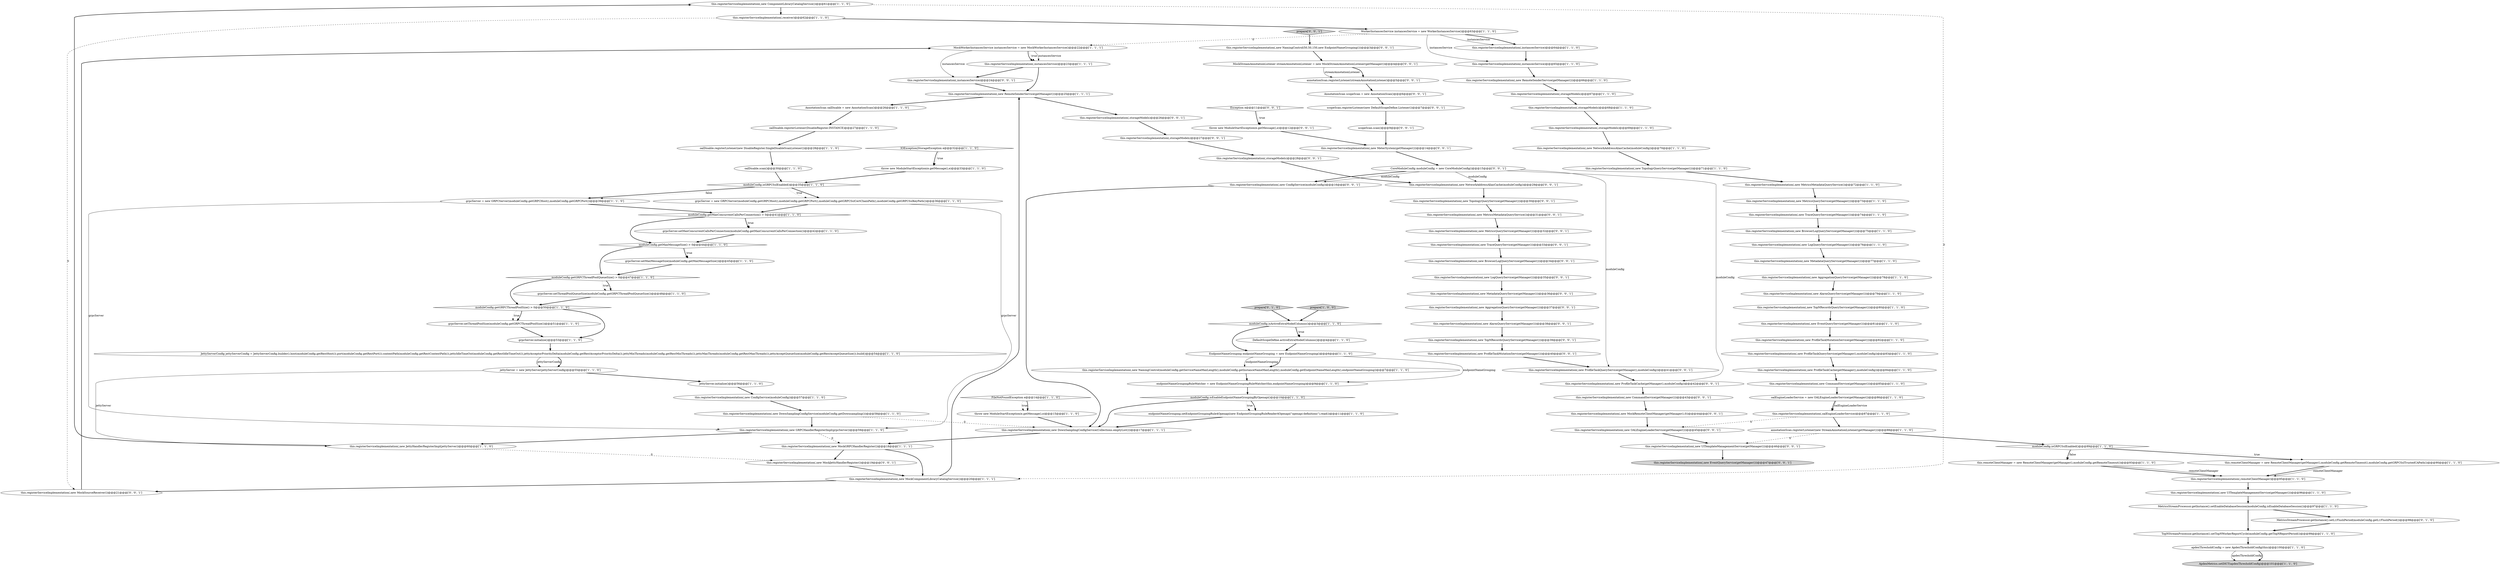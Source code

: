 digraph {
2 [style = filled, label = "this.registerServiceImplementation(,new ComponentLibraryCatalogService())@@@61@@@['1', '1', '0']", fillcolor = white, shape = ellipse image = "AAA0AAABBB1BBB"];
68 [style = filled, label = "annotationScan.registerListener(new StreamAnnotationListener(getManager()))@@@88@@@['1', '1', '0']", fillcolor = white, shape = ellipse image = "AAA0AAABBB1BBB"];
93 [style = filled, label = "this.registerServiceImplementation(,new MetadataQueryService(getManager()))@@@36@@@['0', '0', '1']", fillcolor = white, shape = ellipse image = "AAA0AAABBB3BBB"];
32 [style = filled, label = "moduleConfig.isEnableEndpointNameGroupingByOpenapi()@@@10@@@['1', '1', '0']", fillcolor = white, shape = diamond image = "AAA0AAABBB1BBB"];
34 [style = filled, label = "IOException|StorageException e@@@32@@@['1', '1', '0']", fillcolor = white, shape = diamond image = "AAA0AAABBB1BBB"];
11 [style = filled, label = "this.registerServiceImplementation(,new RemoteSenderService(getManager()))@@@25@@@['1', '1', '1']", fillcolor = white, shape = ellipse image = "AAA0AAABBB1BBB"];
94 [style = filled, label = "this.registerServiceImplementation(,new ProfileTaskQueryService(getManager(),moduleConfig))@@@41@@@['0', '0', '1']", fillcolor = white, shape = ellipse image = "AAA0AAABBB3BBB"];
111 [style = filled, label = "this.registerServiceImplementation(,new NetworkAddressAliasCache(moduleConfig))@@@29@@@['0', '0', '1']", fillcolor = white, shape = ellipse image = "AAA0AAABBB3BBB"];
8 [style = filled, label = "apdexThresholdConfig = new ApdexThresholdConfig(this)@@@100@@@['1', '1', '0']", fillcolor = white, shape = ellipse image = "AAA0AAABBB1BBB"];
73 [style = filled, label = "this.registerServiceImplementation(,new UITemplateManagementService(getManager()))@@@96@@@['1', '1', '0']", fillcolor = white, shape = ellipse image = "AAA0AAABBB1BBB"];
52 [style = filled, label = "oalEngineLoaderService = new OALEngineLoaderService(getManager())@@@86@@@['1', '1', '0']", fillcolor = white, shape = ellipse image = "AAA0AAABBB1BBB"];
43 [style = filled, label = "this.registerServiceImplementation(,new ConfigService(moduleConfig))@@@57@@@['1', '1', '0']", fillcolor = white, shape = ellipse image = "AAA0AAABBB1BBB"];
9 [style = filled, label = "moduleConfig.isGRPCSslEnabled()@@@89@@@['1', '1', '0']", fillcolor = white, shape = diamond image = "AAA0AAABBB1BBB"];
15 [style = filled, label = "this.registerServiceImplementation(,new JettyHandlerRegisterImpl(jettyServer))@@@60@@@['1', '1', '0']", fillcolor = white, shape = ellipse image = "AAA0AAABBB1BBB"];
13 [style = filled, label = "this.registerServiceImplementation(,new TopNRecordsQueryService(getManager()))@@@80@@@['1', '1', '0']", fillcolor = white, shape = ellipse image = "AAA0AAABBB1BBB"];
65 [style = filled, label = "prepare['1', '0', '0']", fillcolor = lightgray, shape = diamond image = "AAA0AAABBB1BBB"];
104 [style = filled, label = "this.registerServiceImplementation(,new TopologyQueryService(getManager()))@@@30@@@['0', '0', '1']", fillcolor = white, shape = ellipse image = "AAA0AAABBB3BBB"];
106 [style = filled, label = "this.registerServiceImplementation(,new MetricsMetadataQueryService())@@@31@@@['0', '0', '1']", fillcolor = white, shape = ellipse image = "AAA0AAABBB3BBB"];
115 [style = filled, label = "prepare['0', '0', '1']", fillcolor = lightgray, shape = diamond image = "AAA0AAABBB3BBB"];
36 [style = filled, label = "this.registerServiceImplementation(,new NetworkAddressAliasCache(moduleConfig))@@@70@@@['1', '1', '0']", fillcolor = white, shape = ellipse image = "AAA0AAABBB1BBB"];
30 [style = filled, label = "MetricsStreamProcessor.getInstance().setEnableDatabaseSession(moduleConfig.isEnableDatabaseSession())@@@97@@@['1', '1', '0']", fillcolor = white, shape = ellipse image = "AAA0AAABBB1BBB"];
46 [style = filled, label = "moduleConfig.getGRPCThreadPoolSize() > 0@@@50@@@['1', '1', '0']", fillcolor = white, shape = diamond image = "AAA0AAABBB1BBB"];
75 [style = filled, label = "endpointNameGrouping.setEndpointGroupingRule4Openapi(new EndpointGroupingRuleReader4Openapi(\"openapi-definitions\").read())@@@11@@@['1', '1', '0']", fillcolor = white, shape = ellipse image = "AAA0AAABBB1BBB"];
24 [style = filled, label = "WorkerInstancesService instancesService = new WorkerInstancesService()@@@63@@@['1', '1', '0']", fillcolor = white, shape = ellipse image = "AAA0AAABBB1BBB"];
108 [style = filled, label = "AnnotationScan scopeScan = new AnnotationScan()@@@6@@@['0', '0', '1']", fillcolor = white, shape = ellipse image = "AAA0AAABBB3BBB"];
31 [style = filled, label = "this.registerServiceImplementation(,storageModels)@@@69@@@['1', '1', '0']", fillcolor = white, shape = ellipse image = "AAA0AAABBB1BBB"];
113 [style = filled, label = "this.registerServiceImplementation(,storageModels)@@@28@@@['0', '0', '1']", fillcolor = white, shape = ellipse image = "AAA0AAABBB3BBB"];
71 [style = filled, label = "this.registerServiceImplementation(,new ProfileTaskCache(getManager(),moduleConfig))@@@84@@@['1', '1', '0']", fillcolor = white, shape = ellipse image = "AAA0AAABBB1BBB"];
41 [style = filled, label = "this.registerServiceImplementation(,new DownSamplingConfigService(Collections.emptyList()))@@@17@@@['1', '1', '1']", fillcolor = white, shape = ellipse image = "AAA0AAABBB1BBB"];
69 [style = filled, label = "DefaultScopeDefine.activeExtraModelColumns()@@@4@@@['1', '1', '0']", fillcolor = white, shape = ellipse image = "AAA0AAABBB1BBB"];
110 [style = filled, label = "this.registerServiceImplementation(,new ConfigService(moduleConfig))@@@16@@@['0', '0', '1']", fillcolor = white, shape = ellipse image = "AAA0AAABBB3BBB"];
89 [style = filled, label = "MockStreamAnnotationListener streamAnnotationListener = new MockStreamAnnotationListener(getManager())@@@4@@@['0', '0', '1']", fillcolor = white, shape = ellipse image = "AAA0AAABBB3BBB"];
49 [style = filled, label = "this.registerServiceImplementation(,new GRPCHandlerRegisterImpl(grpcServer))@@@59@@@['1', '1', '0']", fillcolor = white, shape = ellipse image = "AAA0AAABBB1BBB"];
55 [style = filled, label = "grpcServer = new GRPCServer(moduleConfig.getGRPCHost(),moduleConfig.getGRPCPort(),moduleConfig.getGRPCSslCertChainPath(),moduleConfig.getGRPCSslKeyPath())@@@36@@@['1', '1', '0']", fillcolor = white, shape = ellipse image = "AAA0AAABBB1BBB"];
51 [style = filled, label = "JettyServerConfig jettyServerConfig = JettyServerConfig.builder().host(moduleConfig.getRestHost()).port(moduleConfig.getRestPort()).contextPath(moduleConfig.getRestContextPath()).jettyIdleTimeOut(moduleConfig.getRestIdleTimeOut()).jettyAcceptorPriorityDelta(moduleConfig.getRestAcceptorPriorityDelta()).jettyMinThreads(moduleConfig.getRestMinThreads()).jettyMaxThreads(moduleConfig.getRestMaxThreads()).jettyAcceptQueueSize(moduleConfig.getRestAcceptQueueSize()).build()@@@54@@@['1', '1', '0']", fillcolor = white, shape = ellipse image = "AAA0AAABBB1BBB"];
67 [style = filled, label = "moduleConfig.isActiveExtraModelColumns()@@@3@@@['1', '1', '0']", fillcolor = white, shape = diamond image = "AAA0AAABBB1BBB"];
23 [style = filled, label = "this.registerServiceImplementation(,storageModels)@@@68@@@['1', '1', '0']", fillcolor = white, shape = ellipse image = "AAA0AAABBB1BBB"];
0 [style = filled, label = "this.registerServiceImplementation(,oalEngineLoaderService)@@@87@@@['1', '1', '0']", fillcolor = white, shape = ellipse image = "AAA0AAABBB1BBB"];
90 [style = filled, label = "this.registerServiceImplementation(,new MockJettyHandlerRegister())@@@19@@@['0', '0', '1']", fillcolor = white, shape = ellipse image = "AAA0AAABBB3BBB"];
76 [style = filled, label = "FileNotFoundException e@@@14@@@['1', '1', '0']", fillcolor = white, shape = diamond image = "AAA0AAABBB1BBB"];
25 [style = filled, label = "this.registerServiceImplementation(,new BrowserLogQueryService(getManager()))@@@75@@@['1', '1', '0']", fillcolor = white, shape = ellipse image = "AAA0AAABBB1BBB"];
72 [style = filled, label = "this.registerServiceImplementation(,new RemoteSenderService(getManager()))@@@66@@@['1', '1', '0']", fillcolor = white, shape = ellipse image = "AAA0AAABBB1BBB"];
95 [style = filled, label = "scopeScan.registerListener(new DefaultScopeDefine.Listener())@@@7@@@['0', '0', '1']", fillcolor = white, shape = ellipse image = "AAA0AAABBB3BBB"];
61 [style = filled, label = "this.registerServiceImplementation(,new MockGRPCHandlerRegister())@@@18@@@['1', '1', '1']", fillcolor = white, shape = ellipse image = "AAA0AAABBB1BBB"];
3 [style = filled, label = "jettyServer.initialize()@@@56@@@['1', '1', '0']", fillcolor = white, shape = ellipse image = "AAA0AAABBB1BBB"];
107 [style = filled, label = "annotationScan.registerListener(streamAnnotationListener)@@@5@@@['0', '0', '1']", fillcolor = white, shape = ellipse image = "AAA0AAABBB3BBB"];
54 [style = filled, label = "this.registerServiceImplementation(,new AggregationQueryService(getManager()))@@@78@@@['1', '1', '0']", fillcolor = white, shape = ellipse image = "AAA0AAABBB1BBB"];
29 [style = filled, label = "this.registerServiceImplementation(,instancesService)@@@65@@@['1', '1', '0']", fillcolor = white, shape = ellipse image = "AAA0AAABBB1BBB"];
26 [style = filled, label = "grpcServer.initialize()@@@53@@@['1', '1', '0']", fillcolor = white, shape = ellipse image = "AAA0AAABBB1BBB"];
5 [style = filled, label = "this.registerServiceImplementation(,new ProfileTaskMutationService(getManager()))@@@82@@@['1', '1', '0']", fillcolor = white, shape = ellipse image = "AAA0AAABBB1BBB"];
37 [style = filled, label = "this.registerServiceImplementation(,new MetadataQueryService(getManager()))@@@77@@@['1', '1', '0']", fillcolor = white, shape = ellipse image = "AAA0AAABBB1BBB"];
7 [style = filled, label = "this.remoteClientManager = new RemoteClientManager(getManager(),moduleConfig.getRemoteTimeout(),moduleConfig.getGRPCSslTrustedCAPath())@@@90@@@['1', '1', '0']", fillcolor = white, shape = ellipse image = "AAA0AAABBB1BBB"];
105 [style = filled, label = "this.registerServiceImplementation(,new CommandService(getManager()))@@@43@@@['0', '0', '1']", fillcolor = white, shape = ellipse image = "AAA0AAABBB3BBB"];
82 [style = filled, label = "this.registerServiceImplementation(,new EventQueryService(getManager()))@@@47@@@['0', '0', '1']", fillcolor = lightgray, shape = ellipse image = "AAA0AAABBB3BBB"];
4 [style = filled, label = "EndpointNameGrouping endpointNameGrouping = new EndpointNameGrouping()@@@6@@@['1', '1', '0']", fillcolor = white, shape = ellipse image = "AAA0AAABBB1BBB"];
21 [style = filled, label = "throw new ModuleStartException(e.getMessage(),e)@@@15@@@['1', '1', '0']", fillcolor = white, shape = ellipse image = "AAA0AAABBB1BBB"];
81 [style = filled, label = "this.registerServiceImplementation(,storageModels)@@@26@@@['0', '0', '1']", fillcolor = white, shape = ellipse image = "AAA0AAABBB3BBB"];
42 [style = filled, label = "this.registerServiceImplementation(,remoteClientManager)@@@95@@@['1', '1', '0']", fillcolor = white, shape = ellipse image = "AAA0AAABBB1BBB"];
77 [style = filled, label = "MockWorkerInstancesService instancesService = new MockWorkerInstancesService()@@@22@@@['1', '1', '1']", fillcolor = white, shape = ellipse image = "AAA0AAABBB1BBB"];
109 [style = filled, label = "this.registerServiceImplementation(,new OALEngineLoaderService(getManager()))@@@45@@@['0', '0', '1']", fillcolor = white, shape = ellipse image = "AAA0AAABBB3BBB"];
40 [style = filled, label = "this.registerServiceImplementation(,new MetricsQueryService(getManager()))@@@73@@@['1', '1', '0']", fillcolor = white, shape = ellipse image = "AAA0AAABBB1BBB"];
97 [style = filled, label = "this.registerServiceImplementation(,storageModels)@@@27@@@['0', '0', '1']", fillcolor = white, shape = ellipse image = "AAA0AAABBB3BBB"];
18 [style = filled, label = "grpcServer.setThreadPoolQueueSize(moduleConfig.getGRPCThreadPoolQueueSize())@@@48@@@['1', '1', '0']", fillcolor = white, shape = ellipse image = "AAA0AAABBB1BBB"];
87 [style = filled, label = "this.registerServiceImplementation(,new MetricsQueryService(getManager()))@@@32@@@['0', '0', '1']", fillcolor = white, shape = ellipse image = "AAA0AAABBB3BBB"];
102 [style = filled, label = "this.registerServiceImplementation(,instancesService)@@@24@@@['0', '0', '1']", fillcolor = white, shape = ellipse image = "AAA0AAABBB3BBB"];
100 [style = filled, label = "this.registerServiceImplementation(,new TopNRecordsQueryService(getManager()))@@@39@@@['0', '0', '1']", fillcolor = white, shape = ellipse image = "AAA0AAABBB3BBB"];
86 [style = filled, label = "this.registerServiceImplementation(,new TraceQueryService(getManager()))@@@33@@@['0', '0', '1']", fillcolor = white, shape = ellipse image = "AAA0AAABBB3BBB"];
91 [style = filled, label = "this.registerServiceImplementation(,new ProfileTaskMutationService(getManager()))@@@40@@@['0', '0', '1']", fillcolor = white, shape = ellipse image = "AAA0AAABBB3BBB"];
48 [style = filled, label = "this.registerServiceImplementation(,new ProfileTaskQueryService(getManager(),moduleConfig))@@@83@@@['1', '1', '0']", fillcolor = white, shape = ellipse image = "AAA0AAABBB1BBB"];
17 [style = filled, label = "moduleConfig.getGRPCThreadPoolQueueSize() > 0@@@47@@@['1', '1', '0']", fillcolor = white, shape = diamond image = "AAA0AAABBB1BBB"];
79 [style = filled, label = "prepare['0', '1', '0']", fillcolor = lightgray, shape = diamond image = "AAA0AAABBB2BBB"];
78 [style = filled, label = "MetricsStreamProcessor.getInstance().setL1FlushPeriod(moduleConfig.getL1FlushPeriod())@@@98@@@['0', '1', '0']", fillcolor = white, shape = ellipse image = "AAA1AAABBB2BBB"];
83 [style = filled, label = "this.registerServiceImplementation(,new BrowserLogQueryService(getManager()))@@@34@@@['0', '0', '1']", fillcolor = white, shape = ellipse image = "AAA0AAABBB3BBB"];
103 [style = filled, label = "Exception e@@@11@@@['0', '0', '1']", fillcolor = white, shape = diamond image = "AAA0AAABBB3BBB"];
47 [style = filled, label = "this.registerServiceImplementation(,instancesService)@@@23@@@['1', '1', '1']", fillcolor = white, shape = ellipse image = "AAA0AAABBB1BBB"];
38 [style = filled, label = "this.registerServiceImplementation(,storageModels)@@@67@@@['1', '1', '0']", fillcolor = white, shape = ellipse image = "AAA0AAABBB1BBB"];
62 [style = filled, label = "jettyServer = new JettyServer(jettyServerConfig)@@@55@@@['1', '1', '0']", fillcolor = white, shape = ellipse image = "AAA0AAABBB1BBB"];
64 [style = filled, label = "this.remoteClientManager = new RemoteClientManager(getManager(),moduleConfig.getRemoteTimeout())@@@93@@@['1', '1', '0']", fillcolor = white, shape = ellipse image = "AAA0AAABBB1BBB"];
96 [style = filled, label = "this.registerServiceImplementation(,new UITemplateManagementService(getManager()))@@@46@@@['0', '0', '1']", fillcolor = white, shape = ellipse image = "AAA0AAABBB3BBB"];
98 [style = filled, label = "this.registerServiceImplementation(,new ProfileTaskCache(getManager(),moduleConfig))@@@42@@@['0', '0', '1']", fillcolor = white, shape = ellipse image = "AAA0AAABBB3BBB"];
114 [style = filled, label = "this.registerServiceImplementation(,new AggregationQueryService(getManager()))@@@37@@@['0', '0', '1']", fillcolor = white, shape = ellipse image = "AAA0AAABBB3BBB"];
58 [style = filled, label = "grpcServer.setMaxConcurrentCallsPerConnection(moduleConfig.getMaxConcurrentCallsPerConnection())@@@42@@@['1', '1', '0']", fillcolor = white, shape = ellipse image = "AAA0AAABBB1BBB"];
80 [style = filled, label = "CoreModuleConfig moduleConfig = new CoreModuleConfig()@@@15@@@['0', '0', '1']", fillcolor = white, shape = ellipse image = "AAA0AAABBB3BBB"];
35 [style = filled, label = "this.registerServiceImplementation(,receiver)@@@62@@@['1', '1', '0']", fillcolor = white, shape = ellipse image = "AAA0AAABBB1BBB"];
57 [style = filled, label = "this.registerServiceImplementation(,new NamingControl(moduleConfig.getServiceNameMaxLength(),moduleConfig.getInstanceNameMaxLength(),moduleConfig.getEndpointNameMaxLength(),endpointNameGrouping))@@@7@@@['1', '1', '0']", fillcolor = white, shape = ellipse image = "AAA0AAABBB1BBB"];
28 [style = filled, label = "this.registerServiceImplementation(,new DownSamplingConfigService(moduleConfig.getDownsampling()))@@@58@@@['1', '1', '0']", fillcolor = white, shape = ellipse image = "AAA0AAABBB1BBB"];
70 [style = filled, label = "this.registerServiceImplementation(,new MetricsMetadataQueryService())@@@72@@@['1', '1', '0']", fillcolor = white, shape = ellipse image = "AAA0AAABBB1BBB"];
56 [style = filled, label = "this.registerServiceImplementation(,new AlarmQueryService(getManager()))@@@79@@@['1', '1', '0']", fillcolor = white, shape = ellipse image = "AAA0AAABBB1BBB"];
92 [style = filled, label = "this.registerServiceImplementation(,new MeterSystem(getManager()))@@@14@@@['0', '0', '1']", fillcolor = white, shape = ellipse image = "AAA0AAABBB3BBB"];
19 [style = filled, label = "this.registerServiceImplementation(,new LogQueryService(getManager()))@@@76@@@['1', '1', '0']", fillcolor = white, shape = ellipse image = "AAA0AAABBB1BBB"];
63 [style = filled, label = "endpointNameGroupingRuleWatcher = new EndpointNameGroupingRuleWatcher(this,endpointNameGrouping)@@@9@@@['1', '1', '0']", fillcolor = white, shape = ellipse image = "AAA0AAABBB1BBB"];
27 [style = filled, label = "this.registerServiceImplementation(,new TopologyQueryService(getManager()))@@@71@@@['1', '1', '0']", fillcolor = white, shape = ellipse image = "AAA0AAABBB1BBB"];
59 [style = filled, label = "grpcServer.setMaxMessageSize(moduleConfig.getMaxMessageSize())@@@45@@@['1', '1', '0']", fillcolor = white, shape = ellipse image = "AAA0AAABBB1BBB"];
74 [style = filled, label = "this.registerServiceImplementation(,new MockComponentLibraryCatalogService())@@@20@@@['1', '1', '1']", fillcolor = white, shape = ellipse image = "AAA0AAABBB1BBB"];
84 [style = filled, label = "this.registerServiceImplementation(,new LogQueryService(getManager()))@@@35@@@['0', '0', '1']", fillcolor = white, shape = ellipse image = "AAA0AAABBB3BBB"];
99 [style = filled, label = "this.registerServiceImplementation(,new MockRemoteClientManager(getManager(),0))@@@44@@@['0', '0', '1']", fillcolor = white, shape = ellipse image = "AAA0AAABBB3BBB"];
50 [style = filled, label = "this.registerServiceImplementation(,new CommandService(getManager()))@@@85@@@['1', '1', '0']", fillcolor = white, shape = ellipse image = "AAA0AAABBB1BBB"];
45 [style = filled, label = "oalDisable.scan()@@@30@@@['1', '1', '0']", fillcolor = white, shape = ellipse image = "AAA0AAABBB1BBB"];
14 [style = filled, label = "TopNStreamProcessor.getInstance().setTopNWorkerReportCycle(moduleConfig.getTopNReportPeriod())@@@99@@@['1', '1', '0']", fillcolor = white, shape = ellipse image = "AAA0AAABBB1BBB"];
116 [style = filled, label = "this.registerServiceImplementation(,new MockSourceReceiver())@@@21@@@['0', '0', '1']", fillcolor = white, shape = ellipse image = "AAA0AAABBB3BBB"];
22 [style = filled, label = "moduleConfig.getMaxConcurrentCallsPerConnection() > 0@@@41@@@['1', '1', '0']", fillcolor = white, shape = diamond image = "AAA0AAABBB1BBB"];
53 [style = filled, label = "grpcServer.setThreadPoolSize(moduleConfig.getGRPCThreadPoolSize())@@@51@@@['1', '1', '0']", fillcolor = white, shape = ellipse image = "AAA0AAABBB1BBB"];
88 [style = filled, label = "this.registerServiceImplementation(,new NamingControl(50,50,150,new EndpointNameGrouping()))@@@3@@@['0', '0', '1']", fillcolor = white, shape = ellipse image = "AAA0AAABBB3BBB"];
33 [style = filled, label = "AnnotationScan oalDisable = new AnnotationScan()@@@26@@@['1', '1', '0']", fillcolor = white, shape = ellipse image = "AAA0AAABBB1BBB"];
16 [style = filled, label = "moduleConfig.getMaxMessageSize() > 0@@@44@@@['1', '1', '0']", fillcolor = white, shape = diamond image = "AAA0AAABBB1BBB"];
39 [style = filled, label = "this.registerServiceImplementation(,new TraceQueryService(getManager()))@@@74@@@['1', '1', '0']", fillcolor = white, shape = ellipse image = "AAA0AAABBB1BBB"];
66 [style = filled, label = "oalDisable.registerListener(new DisableRegister.SingleDisableScanListener())@@@28@@@['1', '1', '0']", fillcolor = white, shape = ellipse image = "AAA0AAABBB1BBB"];
101 [style = filled, label = "throw new ModuleStartException(e.getMessage(),e)@@@12@@@['0', '0', '1']", fillcolor = white, shape = ellipse image = "AAA0AAABBB3BBB"];
10 [style = filled, label = "throw new ModuleStartException(e.getMessage(),e)@@@33@@@['1', '1', '0']", fillcolor = white, shape = ellipse image = "AAA0AAABBB1BBB"];
6 [style = filled, label = "moduleConfig.isGRPCSslEnabled()@@@35@@@['1', '1', '0']", fillcolor = white, shape = diamond image = "AAA0AAABBB1BBB"];
44 [style = filled, label = "this.registerServiceImplementation(,instancesService)@@@64@@@['1', '1', '0']", fillcolor = white, shape = ellipse image = "AAA0AAABBB1BBB"];
60 [style = filled, label = "grpcServer = new GRPCServer(moduleConfig.getGRPCHost(),moduleConfig.getGRPCPort())@@@39@@@['1', '1', '0']", fillcolor = white, shape = ellipse image = "AAA0AAABBB1BBB"];
112 [style = filled, label = "scopeScan.scan()@@@9@@@['0', '0', '1']", fillcolor = white, shape = ellipse image = "AAA0AAABBB3BBB"];
1 [style = filled, label = "ApdexMetrics.setDICT(apdexThresholdConfig)@@@101@@@['1', '1', '0']", fillcolor = lightgray, shape = ellipse image = "AAA0AAABBB1BBB"];
85 [style = filled, label = "this.registerServiceImplementation(,new AlarmQueryService(getManager()))@@@38@@@['0', '0', '1']", fillcolor = white, shape = ellipse image = "AAA0AAABBB3BBB"];
12 [style = filled, label = "oalDisable.registerListener(DisableRegister.INSTANCE)@@@27@@@['1', '1', '0']", fillcolor = white, shape = ellipse image = "AAA0AAABBB1BBB"];
20 [style = filled, label = "this.registerServiceImplementation(,new EventQueryService(getManager()))@@@81@@@['1', '1', '0']", fillcolor = white, shape = ellipse image = "AAA0AAABBB1BBB"];
49->15 [style = bold, label=""];
46->53 [style = dotted, label="true"];
16->59 [style = bold, label=""];
7->42 [style = bold, label=""];
4->57 [style = solid, label="endpointNameGrouping"];
85->100 [style = bold, label=""];
99->109 [style = bold, label=""];
80->111 [style = solid, label="moduleConfig"];
25->19 [style = bold, label=""];
6->60 [style = bold, label=""];
43->28 [style = bold, label=""];
54->56 [style = bold, label=""];
0->109 [style = dashed, label="0"];
86->83 [style = bold, label=""];
88->89 [style = bold, label=""];
65->67 [style = bold, label=""];
28->49 [style = bold, label=""];
112->92 [style = bold, label=""];
34->10 [style = bold, label=""];
90->74 [style = bold, label=""];
24->29 [style = solid, label="instancesService"];
58->16 [style = bold, label=""];
64->42 [style = bold, label=""];
14->8 [style = bold, label=""];
40->39 [style = bold, label=""];
31->36 [style = bold, label=""];
30->78 [style = bold, label=""];
13->20 [style = bold, label=""];
80->110 [style = solid, label="moduleConfig"];
92->80 [style = bold, label=""];
15->90 [style = dashed, label="0"];
26->51 [style = bold, label=""];
33->12 [style = bold, label=""];
76->21 [style = dotted, label="true"];
104->106 [style = bold, label=""];
17->18 [style = dotted, label="true"];
24->44 [style = bold, label=""];
61->90 [style = bold, label=""];
64->42 [style = solid, label="remoteClientManager"];
37->54 [style = bold, label=""];
32->75 [style = bold, label=""];
3->43 [style = bold, label=""];
87->86 [style = bold, label=""];
18->46 [style = bold, label=""];
83->84 [style = bold, label=""];
81->97 [style = bold, label=""];
75->41 [style = bold, label=""];
77->47 [style = dotted, label="true"];
70->40 [style = bold, label=""];
48->71 [style = bold, label=""];
67->4 [style = bold, label=""];
71->50 [style = bold, label=""];
108->95 [style = bold, label=""];
98->105 [style = bold, label=""];
32->75 [style = dotted, label="true"];
15->2 [style = bold, label=""];
61->74 [style = bold, label=""];
9->7 [style = bold, label=""];
29->72 [style = bold, label=""];
4->57 [style = bold, label=""];
102->11 [style = bold, label=""];
44->29 [style = bold, label=""];
22->58 [style = bold, label=""];
24->44 [style = solid, label="instancesService"];
45->6 [style = bold, label=""];
34->10 [style = dotted, label="true"];
11->81 [style = bold, label=""];
38->23 [style = bold, label=""];
100->91 [style = bold, label=""];
72->38 [style = bold, label=""];
109->96 [style = bold, label=""];
113->111 [style = bold, label=""];
12->66 [style = bold, label=""];
94->98 [style = bold, label=""];
30->14 [style = bold, label=""];
80->98 [style = solid, label="moduleConfig"];
68->9 [style = bold, label=""];
41->61 [style = bold, label=""];
49->61 [style = dashed, label="0"];
52->0 [style = bold, label=""];
57->63 [style = bold, label=""];
27->70 [style = bold, label=""];
28->41 [style = dashed, label="0"];
96->82 [style = bold, label=""];
106->87 [style = bold, label=""];
67->69 [style = dotted, label="true"];
10->6 [style = bold, label=""];
51->62 [style = solid, label="jettyServerConfig"];
69->4 [style = bold, label=""];
63->32 [style = bold, label=""];
19->37 [style = bold, label=""];
68->96 [style = dashed, label="0"];
53->26 [style = bold, label=""];
115->88 [style = bold, label=""];
73->30 [style = bold, label=""];
9->64 [style = bold, label=""];
20->5 [style = bold, label=""];
4->63 [style = solid, label="endpointNameGrouping"];
22->16 [style = bold, label=""];
42->73 [style = bold, label=""];
76->21 [style = bold, label=""];
79->67 [style = bold, label=""];
89->107 [style = bold, label=""];
8->1 [style = solid, label="apdexThresholdConfig"];
95->112 [style = bold, label=""];
56->13 [style = bold, label=""];
9->64 [style = dotted, label="false"];
0->68 [style = bold, label=""];
23->31 [style = bold, label=""];
8->1 [style = bold, label=""];
46->53 [style = bold, label=""];
84->93 [style = bold, label=""];
55->49 [style = solid, label="grpcServer"];
116->77 [style = bold, label=""];
103->101 [style = bold, label=""];
107->108 [style = bold, label=""];
6->60 [style = dotted, label="false"];
77->47 [style = solid, label="instancesService"];
16->17 [style = bold, label=""];
105->99 [style = bold, label=""];
60->22 [style = bold, label=""];
6->55 [style = bold, label=""];
60->49 [style = solid, label="grpcServer"];
59->17 [style = bold, label=""];
35->24 [style = bold, label=""];
97->113 [style = bold, label=""];
80->94 [style = solid, label="moduleConfig"];
91->94 [style = bold, label=""];
47->11 [style = bold, label=""];
39->25 [style = bold, label=""];
77->47 [style = bold, label=""];
21->41 [style = bold, label=""];
101->92 [style = bold, label=""];
36->27 [style = bold, label=""];
11->33 [style = bold, label=""];
67->69 [style = bold, label=""];
16->59 [style = dotted, label="true"];
46->26 [style = bold, label=""];
9->7 [style = dotted, label="true"];
51->62 [style = bold, label=""];
103->101 [style = dotted, label="true"];
24->77 [style = dashed, label="0"];
22->58 [style = dotted, label="true"];
114->85 [style = bold, label=""];
55->22 [style = bold, label=""];
74->11 [style = bold, label=""];
52->0 [style = solid, label="oalEngineLoaderService"];
7->42 [style = solid, label="remoteClientManager"];
35->116 [style = dashed, label="0"];
80->110 [style = bold, label=""];
89->107 [style = solid, label="streamAnnotationListener"];
77->102 [style = solid, label="instancesService"];
93->114 [style = bold, label=""];
5->48 [style = bold, label=""];
47->102 [style = bold, label=""];
62->15 [style = solid, label="jettyServer"];
50->52 [style = bold, label=""];
2->74 [style = dashed, label="0"];
74->116 [style = bold, label=""];
110->41 [style = bold, label=""];
62->3 [style = bold, label=""];
6->55 [style = dotted, label="true"];
78->14 [style = bold, label=""];
32->41 [style = bold, label=""];
111->104 [style = bold, label=""];
2->35 [style = bold, label=""];
66->45 [style = bold, label=""];
17->46 [style = bold, label=""];
17->18 [style = bold, label=""];
}
